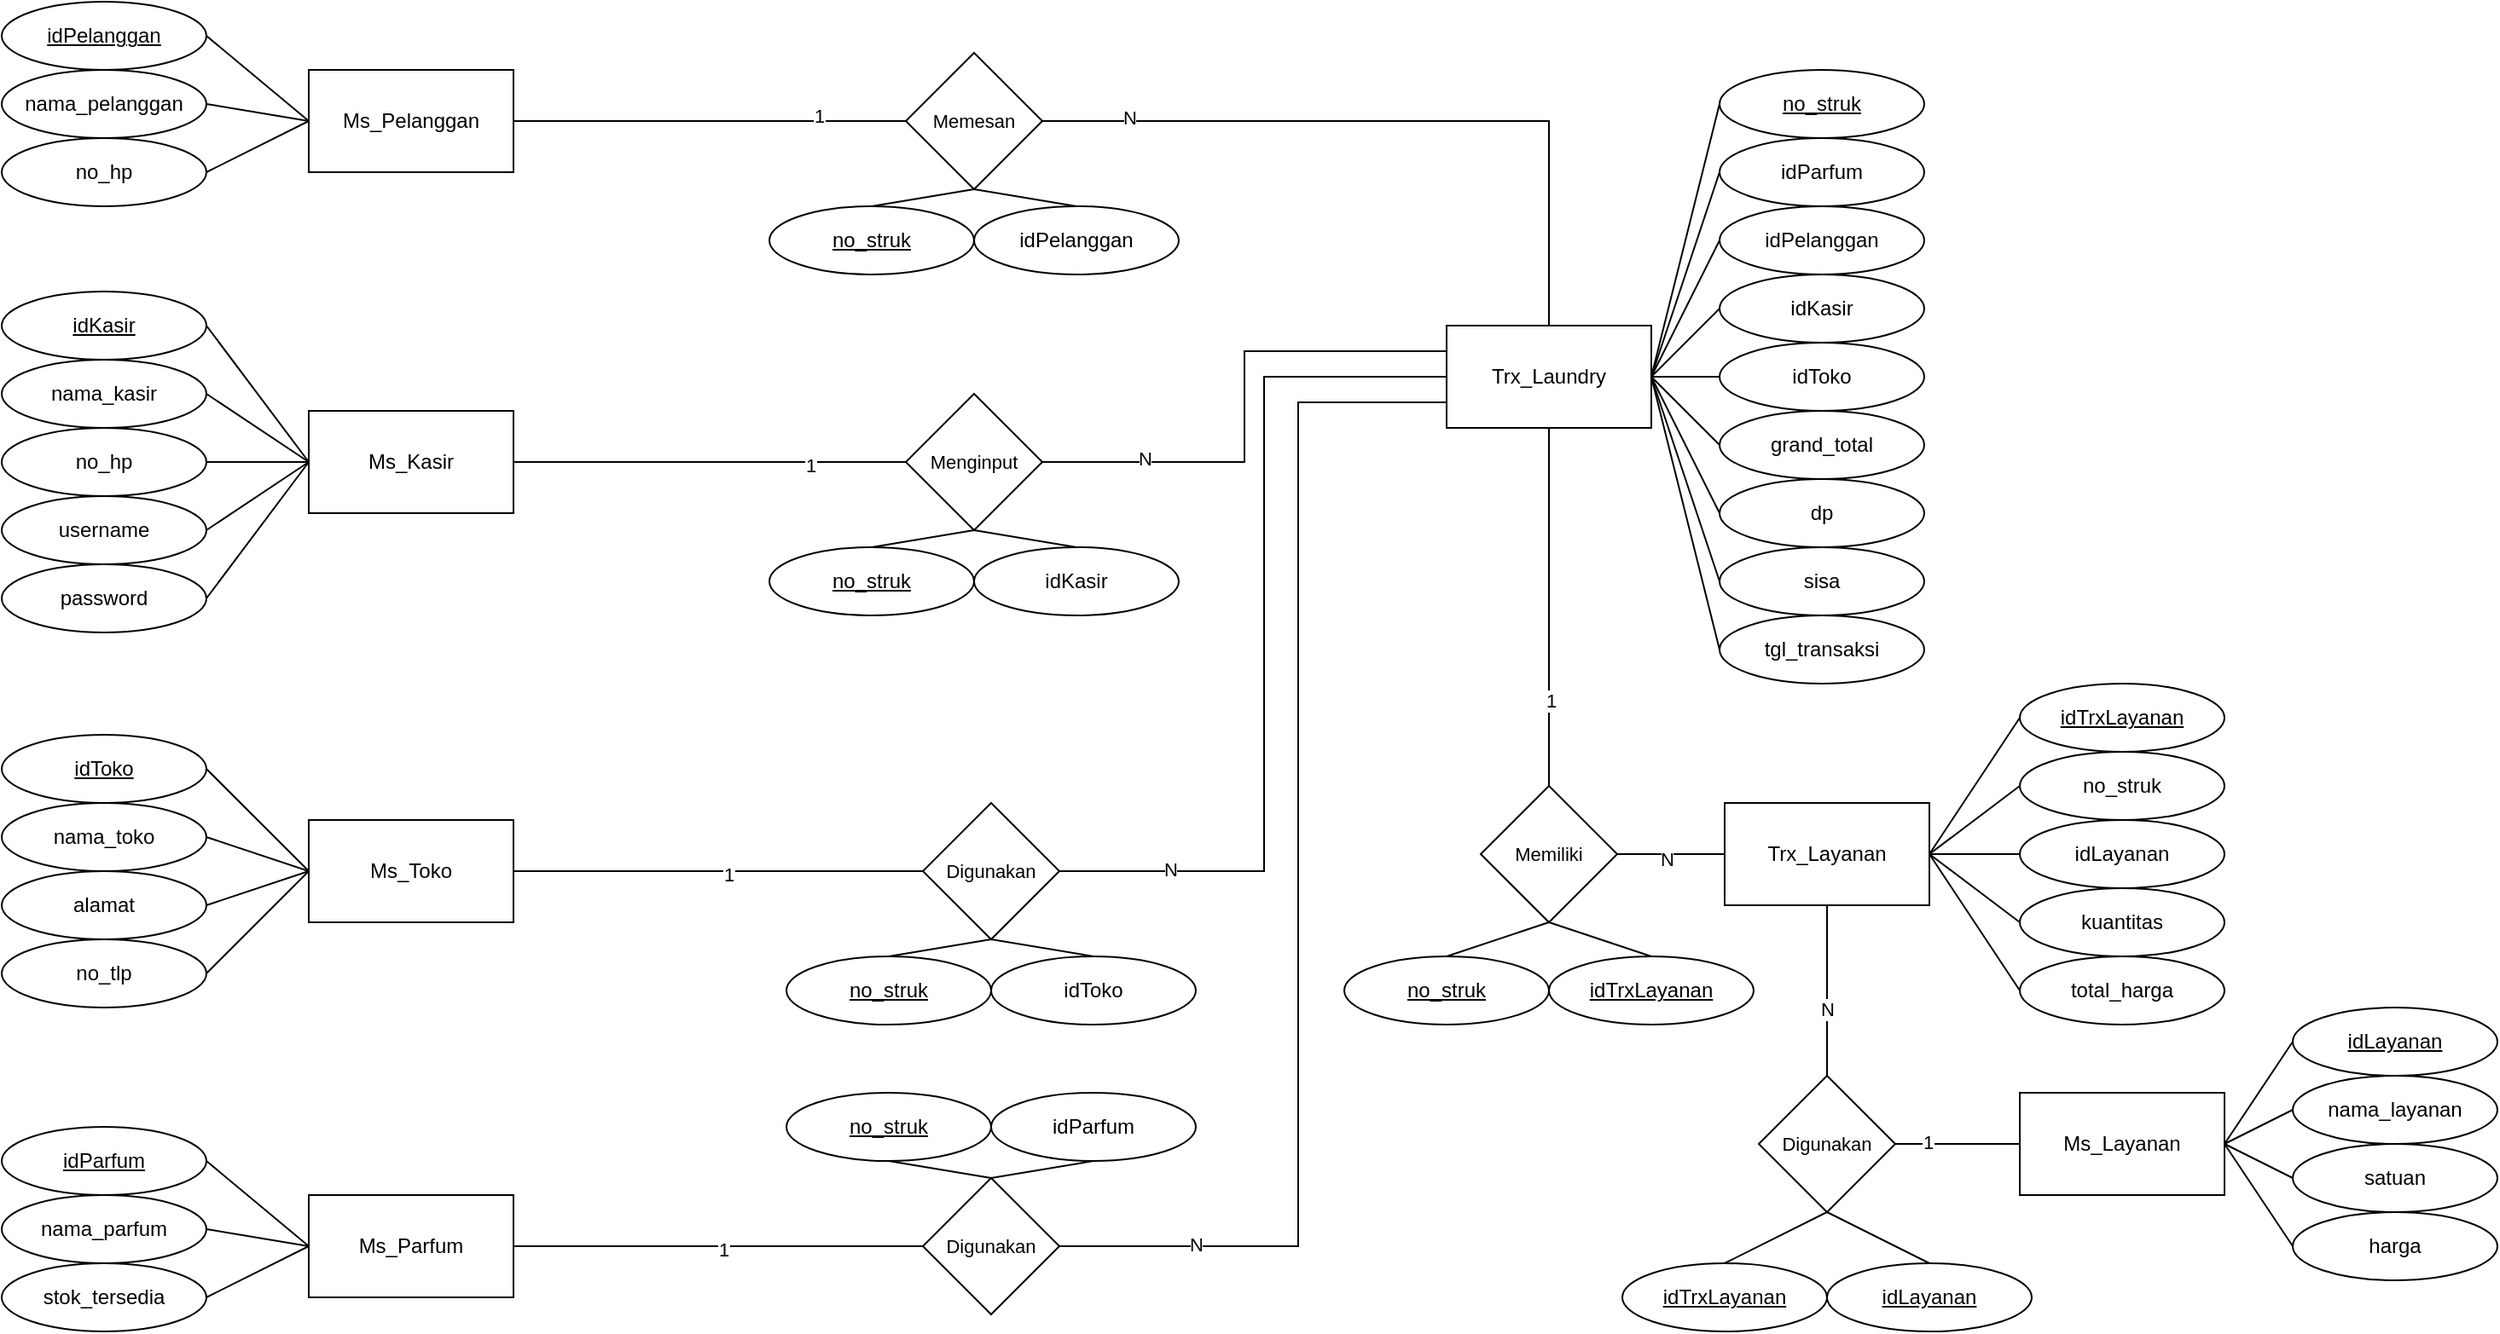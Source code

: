 <mxfile version="27.2.0">
  <diagram name="Page-1" id="iAphezOFa99UJ-oBuJiD">
    <mxGraphModel dx="2329" dy="832" grid="1" gridSize="10" guides="1" tooltips="1" connect="1" arrows="1" fold="1" page="1" pageScale="1" pageWidth="827" pageHeight="1169" math="0" shadow="0">
      <root>
        <mxCell id="0" />
        <mxCell id="1" parent="0" />
        <mxCell id="lV9lPM0QWTWmAlKWghgH-97" style="edgeStyle=none;shape=connector;rounded=0;orthogonalLoop=1;jettySize=auto;html=1;exitX=1;exitY=0.5;exitDx=0;exitDy=0;entryX=0;entryY=0.5;entryDx=0;entryDy=0;strokeColor=default;align=center;verticalAlign=middle;fontFamily=Helvetica;fontSize=11;fontColor=default;labelBackgroundColor=default;endArrow=none;endFill=0;" edge="1" parent="1" source="lV9lPM0QWTWmAlKWghgH-2" target="lV9lPM0QWTWmAlKWghgH-96">
          <mxGeometry relative="1" as="geometry" />
        </mxCell>
        <mxCell id="lV9lPM0QWTWmAlKWghgH-99" value="1" style="edgeLabel;html=1;align=center;verticalAlign=middle;resizable=0;points=[];fontFamily=Helvetica;fontSize=11;fontColor=default;labelBackgroundColor=default;" vertex="1" connectable="0" parent="lV9lPM0QWTWmAlKWghgH-97">
          <mxGeometry x="0.553" y="3" relative="1" as="geometry">
            <mxPoint as="offset" />
          </mxGeometry>
        </mxCell>
        <mxCell id="lV9lPM0QWTWmAlKWghgH-2" value="Ms_Pelanggan" style="rounded=0;whiteSpace=wrap;html=1;" vertex="1" parent="1">
          <mxGeometry x="160" y="160" width="120" height="60" as="geometry" />
        </mxCell>
        <mxCell id="lV9lPM0QWTWmAlKWghgH-6" style="rounded=0;orthogonalLoop=1;jettySize=auto;html=1;exitX=1;exitY=0.5;exitDx=0;exitDy=0;entryX=0;entryY=0.5;entryDx=0;entryDy=0;endArrow=none;endFill=0;" edge="1" parent="1" source="lV9lPM0QWTWmAlKWghgH-3" target="lV9lPM0QWTWmAlKWghgH-2">
          <mxGeometry relative="1" as="geometry" />
        </mxCell>
        <mxCell id="lV9lPM0QWTWmAlKWghgH-3" value="&lt;u&gt;idPelanggan&lt;/u&gt;" style="ellipse;whiteSpace=wrap;html=1;" vertex="1" parent="1">
          <mxGeometry x="-20" y="120" width="120" height="40" as="geometry" />
        </mxCell>
        <mxCell id="lV9lPM0QWTWmAlKWghgH-7" style="edgeStyle=none;shape=connector;rounded=0;orthogonalLoop=1;jettySize=auto;html=1;exitX=1;exitY=0.5;exitDx=0;exitDy=0;entryX=0;entryY=0.5;entryDx=0;entryDy=0;strokeColor=default;align=center;verticalAlign=middle;fontFamily=Helvetica;fontSize=11;fontColor=default;labelBackgroundColor=default;endArrow=none;endFill=0;" edge="1" parent="1" source="lV9lPM0QWTWmAlKWghgH-4" target="lV9lPM0QWTWmAlKWghgH-2">
          <mxGeometry relative="1" as="geometry" />
        </mxCell>
        <mxCell id="lV9lPM0QWTWmAlKWghgH-4" value="nama_pelanggan" style="ellipse;whiteSpace=wrap;html=1;" vertex="1" parent="1">
          <mxGeometry x="-20" y="160" width="120" height="40" as="geometry" />
        </mxCell>
        <mxCell id="lV9lPM0QWTWmAlKWghgH-8" style="edgeStyle=none;shape=connector;rounded=0;orthogonalLoop=1;jettySize=auto;html=1;exitX=1;exitY=0.5;exitDx=0;exitDy=0;entryX=0;entryY=0.5;entryDx=0;entryDy=0;strokeColor=default;align=center;verticalAlign=middle;fontFamily=Helvetica;fontSize=11;fontColor=default;labelBackgroundColor=default;endArrow=none;endFill=0;" edge="1" parent="1" source="lV9lPM0QWTWmAlKWghgH-5" target="lV9lPM0QWTWmAlKWghgH-2">
          <mxGeometry relative="1" as="geometry" />
        </mxCell>
        <mxCell id="lV9lPM0QWTWmAlKWghgH-5" value="no_hp" style="ellipse;whiteSpace=wrap;html=1;" vertex="1" parent="1">
          <mxGeometry x="-20" y="200" width="120" height="40" as="geometry" />
        </mxCell>
        <mxCell id="lV9lPM0QWTWmAlKWghgH-111" style="edgeStyle=none;shape=connector;rounded=0;orthogonalLoop=1;jettySize=auto;html=1;exitX=1;exitY=0.5;exitDx=0;exitDy=0;entryX=0;entryY=0.5;entryDx=0;entryDy=0;strokeColor=default;align=center;verticalAlign=middle;fontFamily=Helvetica;fontSize=11;fontColor=default;labelBackgroundColor=default;endArrow=none;endFill=0;" edge="1" parent="1" source="lV9lPM0QWTWmAlKWghgH-9" target="lV9lPM0QWTWmAlKWghgH-106">
          <mxGeometry relative="1" as="geometry" />
        </mxCell>
        <mxCell id="lV9lPM0QWTWmAlKWghgH-113" value="1" style="edgeLabel;html=1;align=center;verticalAlign=middle;resizable=0;points=[];fontFamily=Helvetica;fontSize=11;fontColor=default;labelBackgroundColor=default;" vertex="1" connectable="0" parent="lV9lPM0QWTWmAlKWghgH-111">
          <mxGeometry x="0.508" y="-2" relative="1" as="geometry">
            <mxPoint as="offset" />
          </mxGeometry>
        </mxCell>
        <mxCell id="lV9lPM0QWTWmAlKWghgH-9" value="Ms_Kasir" style="rounded=0;whiteSpace=wrap;html=1;" vertex="1" parent="1">
          <mxGeometry x="160" y="360" width="120" height="60" as="geometry" />
        </mxCell>
        <mxCell id="lV9lPM0QWTWmAlKWghgH-10" style="rounded=0;orthogonalLoop=1;jettySize=auto;html=1;exitX=1;exitY=0.5;exitDx=0;exitDy=0;entryX=0;entryY=0.5;entryDx=0;entryDy=0;endArrow=none;endFill=0;" edge="1" parent="1" source="lV9lPM0QWTWmAlKWghgH-11" target="lV9lPM0QWTWmAlKWghgH-9">
          <mxGeometry relative="1" as="geometry" />
        </mxCell>
        <mxCell id="lV9lPM0QWTWmAlKWghgH-11" value="&lt;u&gt;idKasir&lt;/u&gt;" style="ellipse;whiteSpace=wrap;html=1;" vertex="1" parent="1">
          <mxGeometry x="-20" y="290" width="120" height="40" as="geometry" />
        </mxCell>
        <mxCell id="lV9lPM0QWTWmAlKWghgH-12" style="edgeStyle=none;shape=connector;rounded=0;orthogonalLoop=1;jettySize=auto;html=1;exitX=1;exitY=0.5;exitDx=0;exitDy=0;entryX=0;entryY=0.5;entryDx=0;entryDy=0;strokeColor=default;align=center;verticalAlign=middle;fontFamily=Helvetica;fontSize=11;fontColor=default;labelBackgroundColor=default;endArrow=none;endFill=0;" edge="1" parent="1" source="lV9lPM0QWTWmAlKWghgH-13" target="lV9lPM0QWTWmAlKWghgH-9">
          <mxGeometry relative="1" as="geometry" />
        </mxCell>
        <mxCell id="lV9lPM0QWTWmAlKWghgH-13" value="nama_kasir" style="ellipse;whiteSpace=wrap;html=1;" vertex="1" parent="1">
          <mxGeometry x="-20" y="330" width="120" height="40" as="geometry" />
        </mxCell>
        <mxCell id="lV9lPM0QWTWmAlKWghgH-14" style="edgeStyle=none;shape=connector;rounded=0;orthogonalLoop=1;jettySize=auto;html=1;exitX=1;exitY=0.5;exitDx=0;exitDy=0;entryX=0;entryY=0.5;entryDx=0;entryDy=0;strokeColor=default;align=center;verticalAlign=middle;fontFamily=Helvetica;fontSize=11;fontColor=default;labelBackgroundColor=default;endArrow=none;endFill=0;" edge="1" parent="1" source="lV9lPM0QWTWmAlKWghgH-15" target="lV9lPM0QWTWmAlKWghgH-9">
          <mxGeometry relative="1" as="geometry" />
        </mxCell>
        <mxCell id="lV9lPM0QWTWmAlKWghgH-15" value="no_hp" style="ellipse;whiteSpace=wrap;html=1;" vertex="1" parent="1">
          <mxGeometry x="-20" y="370" width="120" height="40" as="geometry" />
        </mxCell>
        <mxCell id="lV9lPM0QWTWmAlKWghgH-18" style="edgeStyle=none;shape=connector;rounded=0;orthogonalLoop=1;jettySize=auto;html=1;exitX=1;exitY=0.5;exitDx=0;exitDy=0;strokeColor=default;align=center;verticalAlign=middle;fontFamily=Helvetica;fontSize=11;fontColor=default;labelBackgroundColor=default;endArrow=none;endFill=0;" edge="1" parent="1" source="lV9lPM0QWTWmAlKWghgH-16">
          <mxGeometry relative="1" as="geometry">
            <mxPoint x="160.0" y="390" as="targetPoint" />
          </mxGeometry>
        </mxCell>
        <mxCell id="lV9lPM0QWTWmAlKWghgH-16" value="username" style="ellipse;whiteSpace=wrap;html=1;" vertex="1" parent="1">
          <mxGeometry x="-20" y="410" width="120" height="40" as="geometry" />
        </mxCell>
        <mxCell id="lV9lPM0QWTWmAlKWghgH-19" style="edgeStyle=none;shape=connector;rounded=0;orthogonalLoop=1;jettySize=auto;html=1;exitX=1;exitY=0.5;exitDx=0;exitDy=0;entryX=0;entryY=0.5;entryDx=0;entryDy=0;strokeColor=default;align=center;verticalAlign=middle;fontFamily=Helvetica;fontSize=11;fontColor=default;labelBackgroundColor=default;endArrow=none;endFill=0;" edge="1" parent="1" source="lV9lPM0QWTWmAlKWghgH-17" target="lV9lPM0QWTWmAlKWghgH-9">
          <mxGeometry relative="1" as="geometry" />
        </mxCell>
        <mxCell id="lV9lPM0QWTWmAlKWghgH-17" value="password" style="ellipse;whiteSpace=wrap;html=1;" vertex="1" parent="1">
          <mxGeometry x="-20" y="450" width="120" height="40" as="geometry" />
        </mxCell>
        <mxCell id="lV9lPM0QWTWmAlKWghgH-123" style="edgeStyle=none;shape=connector;rounded=0;orthogonalLoop=1;jettySize=auto;html=1;exitX=1;exitY=0.5;exitDx=0;exitDy=0;entryX=0;entryY=0.5;entryDx=0;entryDy=0;strokeColor=default;align=center;verticalAlign=middle;fontFamily=Helvetica;fontSize=11;fontColor=default;labelBackgroundColor=default;endArrow=none;endFill=0;" edge="1" parent="1" source="lV9lPM0QWTWmAlKWghgH-20" target="lV9lPM0QWTWmAlKWghgH-115">
          <mxGeometry relative="1" as="geometry" />
        </mxCell>
        <mxCell id="lV9lPM0QWTWmAlKWghgH-127" value="1" style="edgeLabel;html=1;align=center;verticalAlign=middle;resizable=0;points=[];fontFamily=Helvetica;fontSize=11;fontColor=default;labelBackgroundColor=default;" vertex="1" connectable="0" parent="lV9lPM0QWTWmAlKWghgH-123">
          <mxGeometry x="0.048" y="-2" relative="1" as="geometry">
            <mxPoint as="offset" />
          </mxGeometry>
        </mxCell>
        <mxCell id="lV9lPM0QWTWmAlKWghgH-20" value="Ms_Toko" style="rounded=0;whiteSpace=wrap;html=1;" vertex="1" parent="1">
          <mxGeometry x="160" y="600" width="120" height="60" as="geometry" />
        </mxCell>
        <mxCell id="lV9lPM0QWTWmAlKWghgH-21" style="rounded=0;orthogonalLoop=1;jettySize=auto;html=1;exitX=1;exitY=0.5;exitDx=0;exitDy=0;entryX=0;entryY=0.5;entryDx=0;entryDy=0;endArrow=none;endFill=0;" edge="1" parent="1" source="lV9lPM0QWTWmAlKWghgH-22" target="lV9lPM0QWTWmAlKWghgH-20">
          <mxGeometry relative="1" as="geometry" />
        </mxCell>
        <mxCell id="lV9lPM0QWTWmAlKWghgH-22" value="&lt;u&gt;idToko&lt;/u&gt;" style="ellipse;whiteSpace=wrap;html=1;" vertex="1" parent="1">
          <mxGeometry x="-20" y="550" width="120" height="40" as="geometry" />
        </mxCell>
        <mxCell id="lV9lPM0QWTWmAlKWghgH-23" style="edgeStyle=none;shape=connector;rounded=0;orthogonalLoop=1;jettySize=auto;html=1;exitX=1;exitY=0.5;exitDx=0;exitDy=0;entryX=0;entryY=0.5;entryDx=0;entryDy=0;strokeColor=default;align=center;verticalAlign=middle;fontFamily=Helvetica;fontSize=11;fontColor=default;labelBackgroundColor=default;endArrow=none;endFill=0;" edge="1" parent="1" source="lV9lPM0QWTWmAlKWghgH-24" target="lV9lPM0QWTWmAlKWghgH-20">
          <mxGeometry relative="1" as="geometry" />
        </mxCell>
        <mxCell id="lV9lPM0QWTWmAlKWghgH-24" value="nama_toko" style="ellipse;whiteSpace=wrap;html=1;" vertex="1" parent="1">
          <mxGeometry x="-20" y="590" width="120" height="40" as="geometry" />
        </mxCell>
        <mxCell id="lV9lPM0QWTWmAlKWghgH-25" style="edgeStyle=none;shape=connector;rounded=0;orthogonalLoop=1;jettySize=auto;html=1;exitX=1;exitY=0.5;exitDx=0;exitDy=0;entryX=0;entryY=0.5;entryDx=0;entryDy=0;strokeColor=default;align=center;verticalAlign=middle;fontFamily=Helvetica;fontSize=11;fontColor=default;labelBackgroundColor=default;endArrow=none;endFill=0;" edge="1" parent="1" source="lV9lPM0QWTWmAlKWghgH-26" target="lV9lPM0QWTWmAlKWghgH-20">
          <mxGeometry relative="1" as="geometry" />
        </mxCell>
        <mxCell id="lV9lPM0QWTWmAlKWghgH-26" value="alamat" style="ellipse;whiteSpace=wrap;html=1;" vertex="1" parent="1">
          <mxGeometry x="-20" y="630" width="120" height="40" as="geometry" />
        </mxCell>
        <mxCell id="lV9lPM0QWTWmAlKWghgH-27" style="edgeStyle=none;shape=connector;rounded=0;orthogonalLoop=1;jettySize=auto;html=1;exitX=1;exitY=0.5;exitDx=0;exitDy=0;strokeColor=default;align=center;verticalAlign=middle;fontFamily=Helvetica;fontSize=11;fontColor=default;labelBackgroundColor=default;endArrow=none;endFill=0;" edge="1" parent="1" source="lV9lPM0QWTWmAlKWghgH-28">
          <mxGeometry relative="1" as="geometry">
            <mxPoint x="160.0" y="630" as="targetPoint" />
          </mxGeometry>
        </mxCell>
        <mxCell id="lV9lPM0QWTWmAlKWghgH-28" value="no_tlp" style="ellipse;whiteSpace=wrap;html=1;" vertex="1" parent="1">
          <mxGeometry x="-20" y="670" width="120" height="40" as="geometry" />
        </mxCell>
        <mxCell id="lV9lPM0QWTWmAlKWghgH-124" style="edgeStyle=none;shape=connector;rounded=0;orthogonalLoop=1;jettySize=auto;html=1;exitX=1;exitY=0.5;exitDx=0;exitDy=0;entryX=0;entryY=0.5;entryDx=0;entryDy=0;strokeColor=default;align=center;verticalAlign=middle;fontFamily=Helvetica;fontSize=11;fontColor=default;labelBackgroundColor=default;endArrow=none;endFill=0;" edge="1" parent="1" source="lV9lPM0QWTWmAlKWghgH-31" target="lV9lPM0QWTWmAlKWghgH-118">
          <mxGeometry relative="1" as="geometry" />
        </mxCell>
        <mxCell id="lV9lPM0QWTWmAlKWghgH-128" value="1" style="edgeLabel;html=1;align=center;verticalAlign=middle;resizable=0;points=[];fontFamily=Helvetica;fontSize=11;fontColor=default;labelBackgroundColor=default;" vertex="1" connectable="0" parent="lV9lPM0QWTWmAlKWghgH-124">
          <mxGeometry x="0.026" y="-2" relative="1" as="geometry">
            <mxPoint as="offset" />
          </mxGeometry>
        </mxCell>
        <mxCell id="lV9lPM0QWTWmAlKWghgH-31" value="Ms_Parfum" style="rounded=0;whiteSpace=wrap;html=1;" vertex="1" parent="1">
          <mxGeometry x="160" y="820" width="120" height="60" as="geometry" />
        </mxCell>
        <mxCell id="lV9lPM0QWTWmAlKWghgH-32" style="rounded=0;orthogonalLoop=1;jettySize=auto;html=1;exitX=1;exitY=0.5;exitDx=0;exitDy=0;entryX=0;entryY=0.5;entryDx=0;entryDy=0;endArrow=none;endFill=0;" edge="1" parent="1" source="lV9lPM0QWTWmAlKWghgH-33" target="lV9lPM0QWTWmAlKWghgH-31">
          <mxGeometry relative="1" as="geometry" />
        </mxCell>
        <mxCell id="lV9lPM0QWTWmAlKWghgH-33" value="&lt;u&gt;idParfum&lt;/u&gt;" style="ellipse;whiteSpace=wrap;html=1;" vertex="1" parent="1">
          <mxGeometry x="-20" y="780" width="120" height="40" as="geometry" />
        </mxCell>
        <mxCell id="lV9lPM0QWTWmAlKWghgH-34" style="edgeStyle=none;shape=connector;rounded=0;orthogonalLoop=1;jettySize=auto;html=1;exitX=1;exitY=0.5;exitDx=0;exitDy=0;entryX=0;entryY=0.5;entryDx=0;entryDy=0;strokeColor=default;align=center;verticalAlign=middle;fontFamily=Helvetica;fontSize=11;fontColor=default;labelBackgroundColor=default;endArrow=none;endFill=0;" edge="1" parent="1" source="lV9lPM0QWTWmAlKWghgH-35" target="lV9lPM0QWTWmAlKWghgH-31">
          <mxGeometry relative="1" as="geometry" />
        </mxCell>
        <mxCell id="lV9lPM0QWTWmAlKWghgH-35" value="nama_parfum" style="ellipse;whiteSpace=wrap;html=1;" vertex="1" parent="1">
          <mxGeometry x="-20" y="820" width="120" height="40" as="geometry" />
        </mxCell>
        <mxCell id="lV9lPM0QWTWmAlKWghgH-36" style="edgeStyle=none;shape=connector;rounded=0;orthogonalLoop=1;jettySize=auto;html=1;exitX=1;exitY=0.5;exitDx=0;exitDy=0;entryX=0;entryY=0.5;entryDx=0;entryDy=0;strokeColor=default;align=center;verticalAlign=middle;fontFamily=Helvetica;fontSize=11;fontColor=default;labelBackgroundColor=default;endArrow=none;endFill=0;" edge="1" parent="1" source="lV9lPM0QWTWmAlKWghgH-37" target="lV9lPM0QWTWmAlKWghgH-31">
          <mxGeometry relative="1" as="geometry" />
        </mxCell>
        <mxCell id="lV9lPM0QWTWmAlKWghgH-37" value="stok_tersedia" style="ellipse;whiteSpace=wrap;html=1;" vertex="1" parent="1">
          <mxGeometry x="-20" y="860" width="120" height="40" as="geometry" />
        </mxCell>
        <mxCell id="lV9lPM0QWTWmAlKWghgH-38" value="Trx_Laundry" style="rounded=0;whiteSpace=wrap;html=1;" vertex="1" parent="1">
          <mxGeometry x="827" y="310" width="120" height="60" as="geometry" />
        </mxCell>
        <mxCell id="lV9lPM0QWTWmAlKWghgH-48" style="edgeStyle=none;shape=connector;rounded=0;orthogonalLoop=1;jettySize=auto;html=1;exitX=0;exitY=0.5;exitDx=0;exitDy=0;entryX=1;entryY=0.5;entryDx=0;entryDy=0;strokeColor=default;align=center;verticalAlign=middle;fontFamily=Helvetica;fontSize=11;fontColor=default;labelBackgroundColor=default;endArrow=none;endFill=0;" edge="1" parent="1" source="lV9lPM0QWTWmAlKWghgH-39" target="lV9lPM0QWTWmAlKWghgH-38">
          <mxGeometry relative="1" as="geometry" />
        </mxCell>
        <mxCell id="lV9lPM0QWTWmAlKWghgH-39" value="&lt;u&gt;no_struk&lt;/u&gt;" style="ellipse;whiteSpace=wrap;html=1;" vertex="1" parent="1">
          <mxGeometry x="987" y="160" width="120" height="40" as="geometry" />
        </mxCell>
        <mxCell id="lV9lPM0QWTWmAlKWghgH-49" style="edgeStyle=none;shape=connector;rounded=0;orthogonalLoop=1;jettySize=auto;html=1;exitX=0;exitY=0.5;exitDx=0;exitDy=0;strokeColor=default;align=center;verticalAlign=middle;fontFamily=Helvetica;fontSize=11;fontColor=default;labelBackgroundColor=default;endArrow=none;endFill=0;" edge="1" parent="1" source="lV9lPM0QWTWmAlKWghgH-40">
          <mxGeometry relative="1" as="geometry">
            <mxPoint x="947" y="340" as="targetPoint" />
          </mxGeometry>
        </mxCell>
        <mxCell id="lV9lPM0QWTWmAlKWghgH-40" value="idParfum" style="ellipse;whiteSpace=wrap;html=1;" vertex="1" parent="1">
          <mxGeometry x="987" y="200" width="120" height="40" as="geometry" />
        </mxCell>
        <mxCell id="lV9lPM0QWTWmAlKWghgH-50" style="edgeStyle=none;shape=connector;rounded=0;orthogonalLoop=1;jettySize=auto;html=1;exitX=0;exitY=0.5;exitDx=0;exitDy=0;strokeColor=default;align=center;verticalAlign=middle;fontFamily=Helvetica;fontSize=11;fontColor=default;labelBackgroundColor=default;endArrow=none;endFill=0;" edge="1" parent="1" source="lV9lPM0QWTWmAlKWghgH-41">
          <mxGeometry relative="1" as="geometry">
            <mxPoint x="947" y="340" as="targetPoint" />
          </mxGeometry>
        </mxCell>
        <mxCell id="lV9lPM0QWTWmAlKWghgH-41" value="idPelanggan" style="ellipse;whiteSpace=wrap;html=1;" vertex="1" parent="1">
          <mxGeometry x="987" y="240" width="120" height="40" as="geometry" />
        </mxCell>
        <mxCell id="lV9lPM0QWTWmAlKWghgH-51" style="edgeStyle=none;shape=connector;rounded=0;orthogonalLoop=1;jettySize=auto;html=1;exitX=0;exitY=0.5;exitDx=0;exitDy=0;strokeColor=default;align=center;verticalAlign=middle;fontFamily=Helvetica;fontSize=11;fontColor=default;labelBackgroundColor=default;endArrow=none;endFill=0;" edge="1" parent="1" source="lV9lPM0QWTWmAlKWghgH-42">
          <mxGeometry relative="1" as="geometry">
            <mxPoint x="947" y="340" as="targetPoint" />
          </mxGeometry>
        </mxCell>
        <mxCell id="lV9lPM0QWTWmAlKWghgH-42" value="idKasir" style="ellipse;whiteSpace=wrap;html=1;" vertex="1" parent="1">
          <mxGeometry x="987" y="280" width="120" height="40" as="geometry" />
        </mxCell>
        <mxCell id="lV9lPM0QWTWmAlKWghgH-52" value="" style="edgeStyle=none;shape=connector;rounded=0;orthogonalLoop=1;jettySize=auto;html=1;strokeColor=default;align=center;verticalAlign=middle;fontFamily=Helvetica;fontSize=11;fontColor=default;labelBackgroundColor=default;endArrow=none;endFill=0;" edge="1" parent="1" source="lV9lPM0QWTWmAlKWghgH-43" target="lV9lPM0QWTWmAlKWghgH-38">
          <mxGeometry relative="1" as="geometry" />
        </mxCell>
        <mxCell id="lV9lPM0QWTWmAlKWghgH-43" value="idToko" style="ellipse;whiteSpace=wrap;html=1;" vertex="1" parent="1">
          <mxGeometry x="987" y="320" width="120" height="40" as="geometry" />
        </mxCell>
        <mxCell id="lV9lPM0QWTWmAlKWghgH-53" style="edgeStyle=none;shape=connector;rounded=0;orthogonalLoop=1;jettySize=auto;html=1;exitX=0;exitY=0.5;exitDx=0;exitDy=0;entryX=1;entryY=0.5;entryDx=0;entryDy=0;strokeColor=default;align=center;verticalAlign=middle;fontFamily=Helvetica;fontSize=11;fontColor=default;labelBackgroundColor=default;endArrow=none;endFill=0;" edge="1" parent="1" source="lV9lPM0QWTWmAlKWghgH-44" target="lV9lPM0QWTWmAlKWghgH-38">
          <mxGeometry relative="1" as="geometry" />
        </mxCell>
        <mxCell id="lV9lPM0QWTWmAlKWghgH-44" value="grand_total" style="ellipse;whiteSpace=wrap;html=1;" vertex="1" parent="1">
          <mxGeometry x="987" y="360" width="120" height="40" as="geometry" />
        </mxCell>
        <mxCell id="lV9lPM0QWTWmAlKWghgH-54" style="edgeStyle=none;shape=connector;rounded=0;orthogonalLoop=1;jettySize=auto;html=1;exitX=0;exitY=0.5;exitDx=0;exitDy=0;strokeColor=default;align=center;verticalAlign=middle;fontFamily=Helvetica;fontSize=11;fontColor=default;labelBackgroundColor=default;endArrow=none;endFill=0;" edge="1" parent="1" source="lV9lPM0QWTWmAlKWghgH-45">
          <mxGeometry relative="1" as="geometry">
            <mxPoint x="947" y="340" as="targetPoint" />
          </mxGeometry>
        </mxCell>
        <mxCell id="lV9lPM0QWTWmAlKWghgH-45" value="dp" style="ellipse;whiteSpace=wrap;html=1;" vertex="1" parent="1">
          <mxGeometry x="987" y="400" width="120" height="40" as="geometry" />
        </mxCell>
        <mxCell id="lV9lPM0QWTWmAlKWghgH-55" style="edgeStyle=none;shape=connector;rounded=0;orthogonalLoop=1;jettySize=auto;html=1;exitX=0;exitY=0.5;exitDx=0;exitDy=0;entryX=1;entryY=0.5;entryDx=0;entryDy=0;strokeColor=default;align=center;verticalAlign=middle;fontFamily=Helvetica;fontSize=11;fontColor=default;labelBackgroundColor=default;endArrow=none;endFill=0;" edge="1" parent="1" source="lV9lPM0QWTWmAlKWghgH-46" target="lV9lPM0QWTWmAlKWghgH-38">
          <mxGeometry relative="1" as="geometry" />
        </mxCell>
        <mxCell id="lV9lPM0QWTWmAlKWghgH-46" value="sisa" style="ellipse;whiteSpace=wrap;html=1;" vertex="1" parent="1">
          <mxGeometry x="987" y="440" width="120" height="40" as="geometry" />
        </mxCell>
        <mxCell id="lV9lPM0QWTWmAlKWghgH-56" style="edgeStyle=none;shape=connector;rounded=0;orthogonalLoop=1;jettySize=auto;html=1;exitX=0;exitY=0.5;exitDx=0;exitDy=0;entryX=1;entryY=0.5;entryDx=0;entryDy=0;strokeColor=default;align=center;verticalAlign=middle;fontFamily=Helvetica;fontSize=11;fontColor=default;labelBackgroundColor=default;endArrow=none;endFill=0;" edge="1" parent="1" source="lV9lPM0QWTWmAlKWghgH-47" target="lV9lPM0QWTWmAlKWghgH-38">
          <mxGeometry relative="1" as="geometry" />
        </mxCell>
        <mxCell id="lV9lPM0QWTWmAlKWghgH-47" value="tgl_transaksi" style="ellipse;whiteSpace=wrap;html=1;" vertex="1" parent="1">
          <mxGeometry x="987" y="480" width="120" height="40" as="geometry" />
        </mxCell>
        <mxCell id="lV9lPM0QWTWmAlKWghgH-57" value="Trx_Layanan" style="rounded=0;whiteSpace=wrap;html=1;" vertex="1" parent="1">
          <mxGeometry x="990" y="590" width="120" height="60" as="geometry" />
        </mxCell>
        <mxCell id="lV9lPM0QWTWmAlKWghgH-63" style="edgeStyle=none;shape=connector;rounded=0;orthogonalLoop=1;jettySize=auto;html=1;exitX=0;exitY=0.5;exitDx=0;exitDy=0;entryX=1;entryY=0.5;entryDx=0;entryDy=0;strokeColor=default;align=center;verticalAlign=middle;fontFamily=Helvetica;fontSize=11;fontColor=default;labelBackgroundColor=default;endArrow=none;endFill=0;" edge="1" parent="1" source="lV9lPM0QWTWmAlKWghgH-58" target="lV9lPM0QWTWmAlKWghgH-57">
          <mxGeometry relative="1" as="geometry" />
        </mxCell>
        <mxCell id="lV9lPM0QWTWmAlKWghgH-58" value="&lt;u&gt;idTrxLayanan&lt;/u&gt;" style="ellipse;whiteSpace=wrap;html=1;" vertex="1" parent="1">
          <mxGeometry x="1163" y="520" width="120" height="40" as="geometry" />
        </mxCell>
        <mxCell id="lV9lPM0QWTWmAlKWghgH-64" style="edgeStyle=none;shape=connector;rounded=0;orthogonalLoop=1;jettySize=auto;html=1;exitX=0;exitY=0.5;exitDx=0;exitDy=0;strokeColor=default;align=center;verticalAlign=middle;fontFamily=Helvetica;fontSize=11;fontColor=default;labelBackgroundColor=default;endArrow=none;endFill=0;entryX=1;entryY=0.5;entryDx=0;entryDy=0;" edge="1" parent="1" source="lV9lPM0QWTWmAlKWghgH-59" target="lV9lPM0QWTWmAlKWghgH-57">
          <mxGeometry relative="1" as="geometry">
            <mxPoint x="1113" y="620" as="targetPoint" />
          </mxGeometry>
        </mxCell>
        <mxCell id="lV9lPM0QWTWmAlKWghgH-59" value="no_struk" style="ellipse;whiteSpace=wrap;html=1;" vertex="1" parent="1">
          <mxGeometry x="1163" y="560" width="120" height="40" as="geometry" />
        </mxCell>
        <mxCell id="lV9lPM0QWTWmAlKWghgH-65" style="edgeStyle=none;shape=connector;rounded=0;orthogonalLoop=1;jettySize=auto;html=1;exitX=0;exitY=0.5;exitDx=0;exitDy=0;entryX=1;entryY=0.5;entryDx=0;entryDy=0;strokeColor=default;align=center;verticalAlign=middle;fontFamily=Helvetica;fontSize=11;fontColor=default;labelBackgroundColor=default;endArrow=none;endFill=0;" edge="1" parent="1" source="lV9lPM0QWTWmAlKWghgH-60" target="lV9lPM0QWTWmAlKWghgH-57">
          <mxGeometry relative="1" as="geometry" />
        </mxCell>
        <mxCell id="lV9lPM0QWTWmAlKWghgH-60" value="idLayanan" style="ellipse;whiteSpace=wrap;html=1;" vertex="1" parent="1">
          <mxGeometry x="1163" y="600" width="120" height="40" as="geometry" />
        </mxCell>
        <mxCell id="lV9lPM0QWTWmAlKWghgH-66" style="edgeStyle=none;shape=connector;rounded=0;orthogonalLoop=1;jettySize=auto;html=1;exitX=0;exitY=0.5;exitDx=0;exitDy=0;entryX=1;entryY=0.5;entryDx=0;entryDy=0;strokeColor=default;align=center;verticalAlign=middle;fontFamily=Helvetica;fontSize=11;fontColor=default;labelBackgroundColor=default;endArrow=none;endFill=0;" edge="1" parent="1" source="lV9lPM0QWTWmAlKWghgH-61" target="lV9lPM0QWTWmAlKWghgH-57">
          <mxGeometry relative="1" as="geometry" />
        </mxCell>
        <mxCell id="lV9lPM0QWTWmAlKWghgH-61" value="kuantitas" style="ellipse;whiteSpace=wrap;html=1;" vertex="1" parent="1">
          <mxGeometry x="1163" y="640" width="120" height="40" as="geometry" />
        </mxCell>
        <mxCell id="lV9lPM0QWTWmAlKWghgH-67" style="edgeStyle=none;shape=connector;rounded=0;orthogonalLoop=1;jettySize=auto;html=1;exitX=0;exitY=0.5;exitDx=0;exitDy=0;entryX=1;entryY=0.5;entryDx=0;entryDy=0;strokeColor=default;align=center;verticalAlign=middle;fontFamily=Helvetica;fontSize=11;fontColor=default;labelBackgroundColor=default;endArrow=none;endFill=0;" edge="1" parent="1" source="lV9lPM0QWTWmAlKWghgH-62" target="lV9lPM0QWTWmAlKWghgH-57">
          <mxGeometry relative="1" as="geometry" />
        </mxCell>
        <mxCell id="lV9lPM0QWTWmAlKWghgH-62" value="total_harga" style="ellipse;whiteSpace=wrap;html=1;" vertex="1" parent="1">
          <mxGeometry x="1163" y="680" width="120" height="40" as="geometry" />
        </mxCell>
        <mxCell id="lV9lPM0QWTWmAlKWghgH-78" value="" style="edgeStyle=none;shape=connector;rounded=0;orthogonalLoop=1;jettySize=auto;html=1;strokeColor=default;align=center;verticalAlign=middle;fontFamily=Helvetica;fontSize=11;fontColor=default;labelBackgroundColor=default;endArrow=none;endFill=0;" edge="1" parent="1" source="lV9lPM0QWTWmAlKWghgH-68" target="lV9lPM0QWTWmAlKWghgH-77">
          <mxGeometry relative="1" as="geometry" />
        </mxCell>
        <mxCell id="lV9lPM0QWTWmAlKWghgH-81" value="1" style="edgeLabel;html=1;align=center;verticalAlign=middle;resizable=0;points=[];fontFamily=Helvetica;fontSize=11;fontColor=default;labelBackgroundColor=default;" vertex="1" connectable="0" parent="lV9lPM0QWTWmAlKWghgH-78">
          <mxGeometry x="0.491" y="-1" relative="1" as="geometry">
            <mxPoint as="offset" />
          </mxGeometry>
        </mxCell>
        <mxCell id="lV9lPM0QWTWmAlKWghgH-68" value="Ms_Layanan" style="rounded=0;whiteSpace=wrap;html=1;" vertex="1" parent="1">
          <mxGeometry x="1163" y="760" width="120" height="60" as="geometry" />
        </mxCell>
        <mxCell id="lV9lPM0QWTWmAlKWghgH-73" style="edgeStyle=none;shape=connector;rounded=0;orthogonalLoop=1;jettySize=auto;html=1;exitX=0;exitY=0.5;exitDx=0;exitDy=0;entryX=1;entryY=0.5;entryDx=0;entryDy=0;strokeColor=default;align=center;verticalAlign=middle;fontFamily=Helvetica;fontSize=11;fontColor=default;labelBackgroundColor=default;endArrow=none;endFill=0;" edge="1" parent="1" source="lV9lPM0QWTWmAlKWghgH-69" target="lV9lPM0QWTWmAlKWghgH-68">
          <mxGeometry relative="1" as="geometry" />
        </mxCell>
        <mxCell id="lV9lPM0QWTWmAlKWghgH-69" value="&lt;u&gt;idLayanan&lt;/u&gt;" style="ellipse;whiteSpace=wrap;html=1;" vertex="1" parent="1">
          <mxGeometry x="1323" y="710" width="120" height="40" as="geometry" />
        </mxCell>
        <mxCell id="lV9lPM0QWTWmAlKWghgH-74" style="edgeStyle=none;shape=connector;rounded=0;orthogonalLoop=1;jettySize=auto;html=1;exitX=0;exitY=0.5;exitDx=0;exitDy=0;entryX=1;entryY=0.5;entryDx=0;entryDy=0;strokeColor=default;align=center;verticalAlign=middle;fontFamily=Helvetica;fontSize=11;fontColor=default;labelBackgroundColor=default;endArrow=none;endFill=0;" edge="1" parent="1" source="lV9lPM0QWTWmAlKWghgH-70" target="lV9lPM0QWTWmAlKWghgH-68">
          <mxGeometry relative="1" as="geometry" />
        </mxCell>
        <mxCell id="lV9lPM0QWTWmAlKWghgH-70" value="nama_layanan" style="ellipse;whiteSpace=wrap;html=1;" vertex="1" parent="1">
          <mxGeometry x="1323" y="750" width="120" height="40" as="geometry" />
        </mxCell>
        <mxCell id="lV9lPM0QWTWmAlKWghgH-75" style="edgeStyle=none;shape=connector;rounded=0;orthogonalLoop=1;jettySize=auto;html=1;exitX=0;exitY=0.5;exitDx=0;exitDy=0;entryX=1;entryY=0.5;entryDx=0;entryDy=0;strokeColor=default;align=center;verticalAlign=middle;fontFamily=Helvetica;fontSize=11;fontColor=default;labelBackgroundColor=default;endArrow=none;endFill=0;" edge="1" parent="1" source="lV9lPM0QWTWmAlKWghgH-71" target="lV9lPM0QWTWmAlKWghgH-68">
          <mxGeometry relative="1" as="geometry" />
        </mxCell>
        <mxCell id="lV9lPM0QWTWmAlKWghgH-71" value="satuan" style="ellipse;whiteSpace=wrap;html=1;" vertex="1" parent="1">
          <mxGeometry x="1323" y="790" width="120" height="40" as="geometry" />
        </mxCell>
        <mxCell id="lV9lPM0QWTWmAlKWghgH-76" style="edgeStyle=none;shape=connector;rounded=0;orthogonalLoop=1;jettySize=auto;html=1;exitX=0;exitY=0.5;exitDx=0;exitDy=0;entryX=1;entryY=0.5;entryDx=0;entryDy=0;strokeColor=default;align=center;verticalAlign=middle;fontFamily=Helvetica;fontSize=11;fontColor=default;labelBackgroundColor=default;endArrow=none;endFill=0;" edge="1" parent="1" source="lV9lPM0QWTWmAlKWghgH-72" target="lV9lPM0QWTWmAlKWghgH-68">
          <mxGeometry relative="1" as="geometry" />
        </mxCell>
        <mxCell id="lV9lPM0QWTWmAlKWghgH-72" value="harga" style="ellipse;whiteSpace=wrap;html=1;" vertex="1" parent="1">
          <mxGeometry x="1323" y="830" width="120" height="40" as="geometry" />
        </mxCell>
        <mxCell id="lV9lPM0QWTWmAlKWghgH-79" value="" style="edgeStyle=none;shape=connector;rounded=0;orthogonalLoop=1;jettySize=auto;html=1;strokeColor=default;align=center;verticalAlign=middle;fontFamily=Helvetica;fontSize=11;fontColor=default;labelBackgroundColor=default;endArrow=none;endFill=0;" edge="1" parent="1" source="lV9lPM0QWTWmAlKWghgH-77" target="lV9lPM0QWTWmAlKWghgH-57">
          <mxGeometry relative="1" as="geometry" />
        </mxCell>
        <mxCell id="lV9lPM0QWTWmAlKWghgH-82" value="N" style="edgeLabel;html=1;align=center;verticalAlign=middle;resizable=0;points=[];fontFamily=Helvetica;fontSize=11;fontColor=default;labelBackgroundColor=default;" vertex="1" connectable="0" parent="lV9lPM0QWTWmAlKWghgH-79">
          <mxGeometry x="-0.209" relative="1" as="geometry">
            <mxPoint as="offset" />
          </mxGeometry>
        </mxCell>
        <mxCell id="lV9lPM0QWTWmAlKWghgH-77" value="Digunakan" style="rhombus;whiteSpace=wrap;html=1;fontFamily=Helvetica;fontSize=11;fontColor=default;labelBackgroundColor=default;" vertex="1" parent="1">
          <mxGeometry x="1010" y="750" width="80" height="80" as="geometry" />
        </mxCell>
        <mxCell id="lV9lPM0QWTWmAlKWghgH-85" style="edgeStyle=none;shape=connector;rounded=0;orthogonalLoop=1;jettySize=auto;html=1;exitX=0.5;exitY=0;exitDx=0;exitDy=0;entryX=0.5;entryY=1;entryDx=0;entryDy=0;strokeColor=default;align=center;verticalAlign=middle;fontFamily=Helvetica;fontSize=11;fontColor=default;labelBackgroundColor=default;endArrow=none;endFill=0;" edge="1" parent="1" source="lV9lPM0QWTWmAlKWghgH-83" target="lV9lPM0QWTWmAlKWghgH-77">
          <mxGeometry relative="1" as="geometry" />
        </mxCell>
        <mxCell id="lV9lPM0QWTWmAlKWghgH-83" value="&lt;u&gt;idTrxLayanan&lt;/u&gt;" style="ellipse;whiteSpace=wrap;html=1;" vertex="1" parent="1">
          <mxGeometry x="930" y="860" width="120" height="40" as="geometry" />
        </mxCell>
        <mxCell id="lV9lPM0QWTWmAlKWghgH-86" style="edgeStyle=none;shape=connector;rounded=0;orthogonalLoop=1;jettySize=auto;html=1;exitX=0.5;exitY=0;exitDx=0;exitDy=0;entryX=0.5;entryY=1;entryDx=0;entryDy=0;strokeColor=default;align=center;verticalAlign=middle;fontFamily=Helvetica;fontSize=11;fontColor=default;labelBackgroundColor=default;endArrow=none;endFill=0;" edge="1" parent="1" source="lV9lPM0QWTWmAlKWghgH-84" target="lV9lPM0QWTWmAlKWghgH-77">
          <mxGeometry relative="1" as="geometry" />
        </mxCell>
        <mxCell id="lV9lPM0QWTWmAlKWghgH-84" value="&lt;u&gt;idLayanan&lt;/u&gt;" style="ellipse;whiteSpace=wrap;html=1;" vertex="1" parent="1">
          <mxGeometry x="1050" y="860" width="120" height="40" as="geometry" />
        </mxCell>
        <mxCell id="lV9lPM0QWTWmAlKWghgH-88" style="edgeStyle=none;shape=connector;rounded=0;orthogonalLoop=1;jettySize=auto;html=1;exitX=0.5;exitY=0;exitDx=0;exitDy=0;entryX=0.5;entryY=1;entryDx=0;entryDy=0;strokeColor=default;align=center;verticalAlign=middle;fontFamily=Helvetica;fontSize=11;fontColor=default;labelBackgroundColor=default;endArrow=none;endFill=0;" edge="1" parent="1" source="lV9lPM0QWTWmAlKWghgH-87" target="lV9lPM0QWTWmAlKWghgH-38">
          <mxGeometry relative="1" as="geometry" />
        </mxCell>
        <mxCell id="lV9lPM0QWTWmAlKWghgH-94" value="1" style="edgeLabel;html=1;align=center;verticalAlign=middle;resizable=0;points=[];fontFamily=Helvetica;fontSize=11;fontColor=default;labelBackgroundColor=default;" vertex="1" connectable="0" parent="lV9lPM0QWTWmAlKWghgH-88">
          <mxGeometry x="-0.522" y="-1" relative="1" as="geometry">
            <mxPoint as="offset" />
          </mxGeometry>
        </mxCell>
        <mxCell id="lV9lPM0QWTWmAlKWghgH-89" value="" style="edgeStyle=none;shape=connector;rounded=0;orthogonalLoop=1;jettySize=auto;html=1;strokeColor=default;align=center;verticalAlign=middle;fontFamily=Helvetica;fontSize=11;fontColor=default;labelBackgroundColor=default;endArrow=none;endFill=0;" edge="1" parent="1" source="lV9lPM0QWTWmAlKWghgH-87" target="lV9lPM0QWTWmAlKWghgH-57">
          <mxGeometry relative="1" as="geometry" />
        </mxCell>
        <mxCell id="lV9lPM0QWTWmAlKWghgH-95" value="N" style="edgeLabel;html=1;align=center;verticalAlign=middle;resizable=0;points=[];fontFamily=Helvetica;fontSize=11;fontColor=default;labelBackgroundColor=default;" vertex="1" connectable="0" parent="lV9lPM0QWTWmAlKWghgH-89">
          <mxGeometry x="-0.12" y="-3" relative="1" as="geometry">
            <mxPoint x="1" as="offset" />
          </mxGeometry>
        </mxCell>
        <mxCell id="lV9lPM0QWTWmAlKWghgH-87" value="Memiliki" style="rhombus;whiteSpace=wrap;html=1;fontFamily=Helvetica;fontSize=11;fontColor=default;labelBackgroundColor=default;" vertex="1" parent="1">
          <mxGeometry x="847" y="580" width="80" height="80" as="geometry" />
        </mxCell>
        <mxCell id="lV9lPM0QWTWmAlKWghgH-92" style="edgeStyle=none;shape=connector;rounded=0;orthogonalLoop=1;jettySize=auto;html=1;exitX=0.5;exitY=0;exitDx=0;exitDy=0;entryX=0.5;entryY=1;entryDx=0;entryDy=0;strokeColor=default;align=center;verticalAlign=middle;fontFamily=Helvetica;fontSize=11;fontColor=default;labelBackgroundColor=default;endArrow=none;endFill=0;" edge="1" parent="1" source="lV9lPM0QWTWmAlKWghgH-90" target="lV9lPM0QWTWmAlKWghgH-87">
          <mxGeometry relative="1" as="geometry" />
        </mxCell>
        <mxCell id="lV9lPM0QWTWmAlKWghgH-90" value="&lt;u&gt;no_struk&lt;/u&gt;" style="ellipse;whiteSpace=wrap;html=1;" vertex="1" parent="1">
          <mxGeometry x="767" y="680" width="120" height="40" as="geometry" />
        </mxCell>
        <mxCell id="lV9lPM0QWTWmAlKWghgH-93" style="edgeStyle=none;shape=connector;rounded=0;orthogonalLoop=1;jettySize=auto;html=1;exitX=0.5;exitY=0;exitDx=0;exitDy=0;entryX=0.5;entryY=1;entryDx=0;entryDy=0;strokeColor=default;align=center;verticalAlign=middle;fontFamily=Helvetica;fontSize=11;fontColor=default;labelBackgroundColor=default;endArrow=none;endFill=0;" edge="1" parent="1" source="lV9lPM0QWTWmAlKWghgH-91" target="lV9lPM0QWTWmAlKWghgH-87">
          <mxGeometry relative="1" as="geometry" />
        </mxCell>
        <mxCell id="lV9lPM0QWTWmAlKWghgH-91" value="&lt;u&gt;idTrxLayanan&lt;/u&gt;" style="ellipse;whiteSpace=wrap;html=1;" vertex="1" parent="1">
          <mxGeometry x="887" y="680" width="120" height="40" as="geometry" />
        </mxCell>
        <mxCell id="lV9lPM0QWTWmAlKWghgH-98" style="edgeStyle=orthogonalEdgeStyle;shape=connector;rounded=0;orthogonalLoop=1;jettySize=auto;html=1;exitX=1;exitY=0.5;exitDx=0;exitDy=0;entryX=0.5;entryY=0;entryDx=0;entryDy=0;strokeColor=default;align=center;verticalAlign=middle;fontFamily=Helvetica;fontSize=11;fontColor=default;labelBackgroundColor=default;endArrow=none;endFill=0;" edge="1" parent="1" source="lV9lPM0QWTWmAlKWghgH-96" target="lV9lPM0QWTWmAlKWghgH-38">
          <mxGeometry relative="1" as="geometry" />
        </mxCell>
        <mxCell id="lV9lPM0QWTWmAlKWghgH-101" value="N" style="edgeLabel;html=1;align=center;verticalAlign=middle;resizable=0;points=[];fontFamily=Helvetica;fontSize=11;fontColor=default;labelBackgroundColor=default;" vertex="1" connectable="0" parent="lV9lPM0QWTWmAlKWghgH-98">
          <mxGeometry x="-0.757" y="2" relative="1" as="geometry">
            <mxPoint as="offset" />
          </mxGeometry>
        </mxCell>
        <mxCell id="lV9lPM0QWTWmAlKWghgH-96" value="Memesan" style="rhombus;whiteSpace=wrap;html=1;fontFamily=Helvetica;fontSize=11;fontColor=default;labelBackgroundColor=default;" vertex="1" parent="1">
          <mxGeometry x="510" y="150" width="80" height="80" as="geometry" />
        </mxCell>
        <mxCell id="lV9lPM0QWTWmAlKWghgH-104" style="edgeStyle=none;shape=connector;rounded=0;orthogonalLoop=1;jettySize=auto;html=1;exitX=0.5;exitY=0;exitDx=0;exitDy=0;entryX=0.5;entryY=1;entryDx=0;entryDy=0;strokeColor=default;align=center;verticalAlign=middle;fontFamily=Helvetica;fontSize=11;fontColor=default;labelBackgroundColor=default;endArrow=none;endFill=0;" edge="1" parent="1" source="lV9lPM0QWTWmAlKWghgH-102" target="lV9lPM0QWTWmAlKWghgH-96">
          <mxGeometry relative="1" as="geometry" />
        </mxCell>
        <mxCell id="lV9lPM0QWTWmAlKWghgH-102" value="&lt;u&gt;no_struk&lt;/u&gt;" style="ellipse;whiteSpace=wrap;html=1;" vertex="1" parent="1">
          <mxGeometry x="430" y="240" width="120" height="40" as="geometry" />
        </mxCell>
        <mxCell id="lV9lPM0QWTWmAlKWghgH-105" style="edgeStyle=none;shape=connector;rounded=0;orthogonalLoop=1;jettySize=auto;html=1;exitX=0.5;exitY=0;exitDx=0;exitDy=0;entryX=0.5;entryY=1;entryDx=0;entryDy=0;strokeColor=default;align=center;verticalAlign=middle;fontFamily=Helvetica;fontSize=11;fontColor=default;labelBackgroundColor=default;endArrow=none;endFill=0;" edge="1" parent="1" source="lV9lPM0QWTWmAlKWghgH-103" target="lV9lPM0QWTWmAlKWghgH-96">
          <mxGeometry relative="1" as="geometry" />
        </mxCell>
        <mxCell id="lV9lPM0QWTWmAlKWghgH-103" value="idPelanggan" style="ellipse;whiteSpace=wrap;html=1;" vertex="1" parent="1">
          <mxGeometry x="550" y="240" width="120" height="40" as="geometry" />
        </mxCell>
        <mxCell id="lV9lPM0QWTWmAlKWghgH-112" style="edgeStyle=orthogonalEdgeStyle;shape=connector;rounded=0;orthogonalLoop=1;jettySize=auto;html=1;exitX=1;exitY=0.5;exitDx=0;exitDy=0;entryX=0;entryY=0.25;entryDx=0;entryDy=0;strokeColor=default;align=center;verticalAlign=middle;fontFamily=Helvetica;fontSize=11;fontColor=default;labelBackgroundColor=default;endArrow=none;endFill=0;" edge="1" parent="1" source="lV9lPM0QWTWmAlKWghgH-106" target="lV9lPM0QWTWmAlKWghgH-38">
          <mxGeometry relative="1" as="geometry" />
        </mxCell>
        <mxCell id="lV9lPM0QWTWmAlKWghgH-114" value="N" style="edgeLabel;html=1;align=center;verticalAlign=middle;resizable=0;points=[];fontFamily=Helvetica;fontSize=11;fontColor=default;labelBackgroundColor=default;" vertex="1" connectable="0" parent="lV9lPM0QWTWmAlKWghgH-112">
          <mxGeometry x="-0.601" y="2" relative="1" as="geometry">
            <mxPoint as="offset" />
          </mxGeometry>
        </mxCell>
        <mxCell id="lV9lPM0QWTWmAlKWghgH-106" value="Menginput" style="rhombus;whiteSpace=wrap;html=1;fontFamily=Helvetica;fontSize=11;fontColor=default;labelBackgroundColor=default;" vertex="1" parent="1">
          <mxGeometry x="510" y="350" width="80" height="80" as="geometry" />
        </mxCell>
        <mxCell id="lV9lPM0QWTWmAlKWghgH-109" style="edgeStyle=none;shape=connector;rounded=0;orthogonalLoop=1;jettySize=auto;html=1;exitX=0.5;exitY=0;exitDx=0;exitDy=0;entryX=0.5;entryY=1;entryDx=0;entryDy=0;strokeColor=default;align=center;verticalAlign=middle;fontFamily=Helvetica;fontSize=11;fontColor=default;labelBackgroundColor=default;endArrow=none;endFill=0;" edge="1" parent="1" source="lV9lPM0QWTWmAlKWghgH-107" target="lV9lPM0QWTWmAlKWghgH-106">
          <mxGeometry relative="1" as="geometry" />
        </mxCell>
        <mxCell id="lV9lPM0QWTWmAlKWghgH-107" value="&lt;u&gt;no_struk&lt;/u&gt;" style="ellipse;whiteSpace=wrap;html=1;" vertex="1" parent="1">
          <mxGeometry x="430" y="440" width="120" height="40" as="geometry" />
        </mxCell>
        <mxCell id="lV9lPM0QWTWmAlKWghgH-110" style="edgeStyle=none;shape=connector;rounded=0;orthogonalLoop=1;jettySize=auto;html=1;exitX=0.5;exitY=0;exitDx=0;exitDy=0;entryX=0.5;entryY=1;entryDx=0;entryDy=0;strokeColor=default;align=center;verticalAlign=middle;fontFamily=Helvetica;fontSize=11;fontColor=default;labelBackgroundColor=default;endArrow=none;endFill=0;" edge="1" parent="1" source="lV9lPM0QWTWmAlKWghgH-108" target="lV9lPM0QWTWmAlKWghgH-106">
          <mxGeometry relative="1" as="geometry" />
        </mxCell>
        <mxCell id="lV9lPM0QWTWmAlKWghgH-108" value="idKasir" style="ellipse;whiteSpace=wrap;html=1;" vertex="1" parent="1">
          <mxGeometry x="550" y="440" width="120" height="40" as="geometry" />
        </mxCell>
        <mxCell id="lV9lPM0QWTWmAlKWghgH-129" style="edgeStyle=orthogonalEdgeStyle;shape=connector;rounded=0;orthogonalLoop=1;jettySize=auto;html=1;exitX=1;exitY=0.5;exitDx=0;exitDy=0;entryX=0;entryY=0.5;entryDx=0;entryDy=0;strokeColor=default;align=center;verticalAlign=middle;fontFamily=Helvetica;fontSize=11;fontColor=default;labelBackgroundColor=default;endArrow=none;endFill=0;" edge="1" parent="1" source="lV9lPM0QWTWmAlKWghgH-115" target="lV9lPM0QWTWmAlKWghgH-38">
          <mxGeometry relative="1" as="geometry">
            <Array as="points">
              <mxPoint x="720" y="630" />
              <mxPoint x="720" y="340" />
            </Array>
          </mxGeometry>
        </mxCell>
        <mxCell id="lV9lPM0QWTWmAlKWghgH-131" value="N" style="edgeLabel;html=1;align=center;verticalAlign=middle;resizable=0;points=[];fontFamily=Helvetica;fontSize=11;fontColor=default;labelBackgroundColor=default;" vertex="1" connectable="0" parent="lV9lPM0QWTWmAlKWghgH-129">
          <mxGeometry x="-0.749" y="1" relative="1" as="geometry">
            <mxPoint as="offset" />
          </mxGeometry>
        </mxCell>
        <mxCell id="lV9lPM0QWTWmAlKWghgH-115" value="Digunakan" style="rhombus;whiteSpace=wrap;html=1;fontFamily=Helvetica;fontSize=11;fontColor=default;labelBackgroundColor=default;" vertex="1" parent="1">
          <mxGeometry x="520" y="590" width="80" height="80" as="geometry" />
        </mxCell>
        <mxCell id="lV9lPM0QWTWmAlKWghgH-121" style="edgeStyle=none;shape=connector;rounded=0;orthogonalLoop=1;jettySize=auto;html=1;exitX=0.5;exitY=0;exitDx=0;exitDy=0;entryX=0.5;entryY=1;entryDx=0;entryDy=0;strokeColor=default;align=center;verticalAlign=middle;fontFamily=Helvetica;fontSize=11;fontColor=default;labelBackgroundColor=default;endArrow=none;endFill=0;" edge="1" parent="1" source="lV9lPM0QWTWmAlKWghgH-116" target="lV9lPM0QWTWmAlKWghgH-115">
          <mxGeometry relative="1" as="geometry" />
        </mxCell>
        <mxCell id="lV9lPM0QWTWmAlKWghgH-116" value="&lt;u&gt;no_struk&lt;/u&gt;" style="ellipse;whiteSpace=wrap;html=1;" vertex="1" parent="1">
          <mxGeometry x="440" y="680" width="120" height="40" as="geometry" />
        </mxCell>
        <mxCell id="lV9lPM0QWTWmAlKWghgH-122" style="edgeStyle=none;shape=connector;rounded=0;orthogonalLoop=1;jettySize=auto;html=1;exitX=0.5;exitY=0;exitDx=0;exitDy=0;entryX=0.5;entryY=1;entryDx=0;entryDy=0;strokeColor=default;align=center;verticalAlign=middle;fontFamily=Helvetica;fontSize=11;fontColor=default;labelBackgroundColor=default;endArrow=none;endFill=0;" edge="1" parent="1" source="lV9lPM0QWTWmAlKWghgH-117" target="lV9lPM0QWTWmAlKWghgH-115">
          <mxGeometry relative="1" as="geometry" />
        </mxCell>
        <mxCell id="lV9lPM0QWTWmAlKWghgH-117" value="idToko" style="ellipse;whiteSpace=wrap;html=1;" vertex="1" parent="1">
          <mxGeometry x="560" y="680" width="120" height="40" as="geometry" />
        </mxCell>
        <mxCell id="lV9lPM0QWTWmAlKWghgH-130" style="edgeStyle=orthogonalEdgeStyle;shape=connector;rounded=0;orthogonalLoop=1;jettySize=auto;html=1;exitX=1;exitY=0.5;exitDx=0;exitDy=0;strokeColor=default;align=center;verticalAlign=middle;fontFamily=Helvetica;fontSize=11;fontColor=default;labelBackgroundColor=default;endArrow=none;endFill=0;entryX=0;entryY=0.75;entryDx=0;entryDy=0;" edge="1" parent="1" source="lV9lPM0QWTWmAlKWghgH-118" target="lV9lPM0QWTWmAlKWghgH-38">
          <mxGeometry relative="1" as="geometry">
            <mxPoint x="790" y="560" as="targetPoint" />
            <Array as="points">
              <mxPoint x="740" y="850" />
              <mxPoint x="740" y="355" />
            </Array>
          </mxGeometry>
        </mxCell>
        <mxCell id="lV9lPM0QWTWmAlKWghgH-132" value="N" style="edgeLabel;html=1;align=center;verticalAlign=middle;resizable=0;points=[];fontFamily=Helvetica;fontSize=11;fontColor=default;labelBackgroundColor=default;" vertex="1" connectable="0" parent="lV9lPM0QWTWmAlKWghgH-130">
          <mxGeometry x="-0.779" y="1" relative="1" as="geometry">
            <mxPoint as="offset" />
          </mxGeometry>
        </mxCell>
        <mxCell id="lV9lPM0QWTWmAlKWghgH-118" value="Digunakan" style="rhombus;whiteSpace=wrap;html=1;fontFamily=Helvetica;fontSize=11;fontColor=default;labelBackgroundColor=default;" vertex="1" parent="1">
          <mxGeometry x="520" y="810" width="80" height="80" as="geometry" />
        </mxCell>
        <mxCell id="lV9lPM0QWTWmAlKWghgH-126" style="edgeStyle=none;shape=connector;rounded=0;orthogonalLoop=1;jettySize=auto;html=1;exitX=0.5;exitY=1;exitDx=0;exitDy=0;strokeColor=default;align=center;verticalAlign=middle;fontFamily=Helvetica;fontSize=11;fontColor=default;labelBackgroundColor=default;endArrow=none;endFill=0;" edge="1" parent="1" source="lV9lPM0QWTWmAlKWghgH-119">
          <mxGeometry relative="1" as="geometry">
            <mxPoint x="560" y="810" as="targetPoint" />
          </mxGeometry>
        </mxCell>
        <mxCell id="lV9lPM0QWTWmAlKWghgH-119" value="&lt;u&gt;no_struk&lt;/u&gt;" style="ellipse;whiteSpace=wrap;html=1;" vertex="1" parent="1">
          <mxGeometry x="440" y="760" width="120" height="40" as="geometry" />
        </mxCell>
        <mxCell id="lV9lPM0QWTWmAlKWghgH-125" style="edgeStyle=none;shape=connector;rounded=0;orthogonalLoop=1;jettySize=auto;html=1;exitX=0.5;exitY=1;exitDx=0;exitDy=0;entryX=0.5;entryY=0;entryDx=0;entryDy=0;strokeColor=default;align=center;verticalAlign=middle;fontFamily=Helvetica;fontSize=11;fontColor=default;labelBackgroundColor=default;endArrow=none;endFill=0;" edge="1" parent="1" source="lV9lPM0QWTWmAlKWghgH-120" target="lV9lPM0QWTWmAlKWghgH-118">
          <mxGeometry relative="1" as="geometry" />
        </mxCell>
        <mxCell id="lV9lPM0QWTWmAlKWghgH-120" value="idParfum" style="ellipse;whiteSpace=wrap;html=1;" vertex="1" parent="1">
          <mxGeometry x="560" y="760" width="120" height="40" as="geometry" />
        </mxCell>
      </root>
    </mxGraphModel>
  </diagram>
</mxfile>
